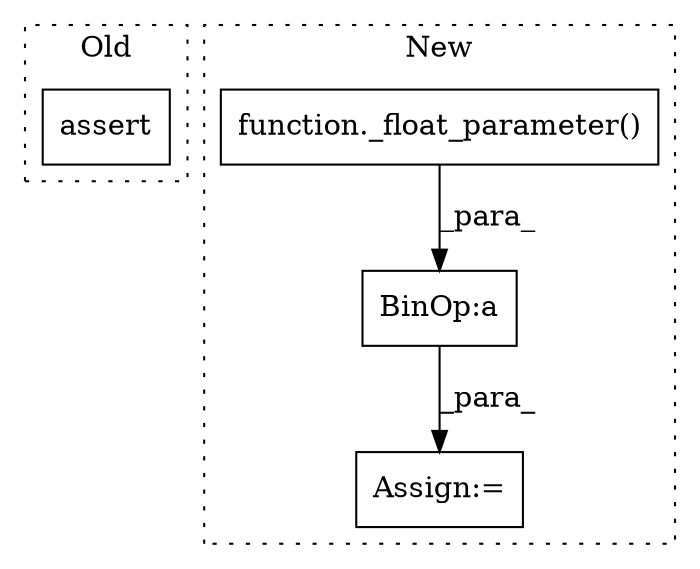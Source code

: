 digraph G {
subgraph cluster0 {
1 [label="assert" a="65" s="269" l="7" shape="box"];
label = "Old";
style="dotted";
}
subgraph cluster1 {
2 [label="function._float_parameter()" a="75" s="340,365" l="17,1" shape="box"];
3 [label="BinOp:a" a="82" s="366" l="3" shape="box"];
4 [label="Assign:=" a="68" s="337" l="3" shape="box"];
label = "New";
style="dotted";
}
2 -> 3 [label="_para_"];
3 -> 4 [label="_para_"];
}
